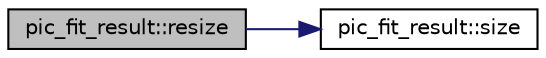 digraph "pic_fit_result::resize"
{
 // LATEX_PDF_SIZE
  edge [fontname="Helvetica",fontsize="10",labelfontname="Helvetica",labelfontsize="10"];
  node [fontname="Helvetica",fontsize="10",shape=record];
  rankdir="LR";
  Node1 [label="pic_fit_result::resize",height=0.2,width=0.4,color="black", fillcolor="grey75", style="filled", fontcolor="black",tooltip=" "];
  Node1 -> Node2 [color="midnightblue",fontsize="10",style="solid",fontname="Helvetica"];
  Node2 [label="pic_fit_result::size",height=0.2,width=0.4,color="black", fillcolor="white", style="filled",URL="$classpic__fit__result.html#a43e6d25fd1ad3b644e40dbd2c352ab43",tooltip=" "];
}
